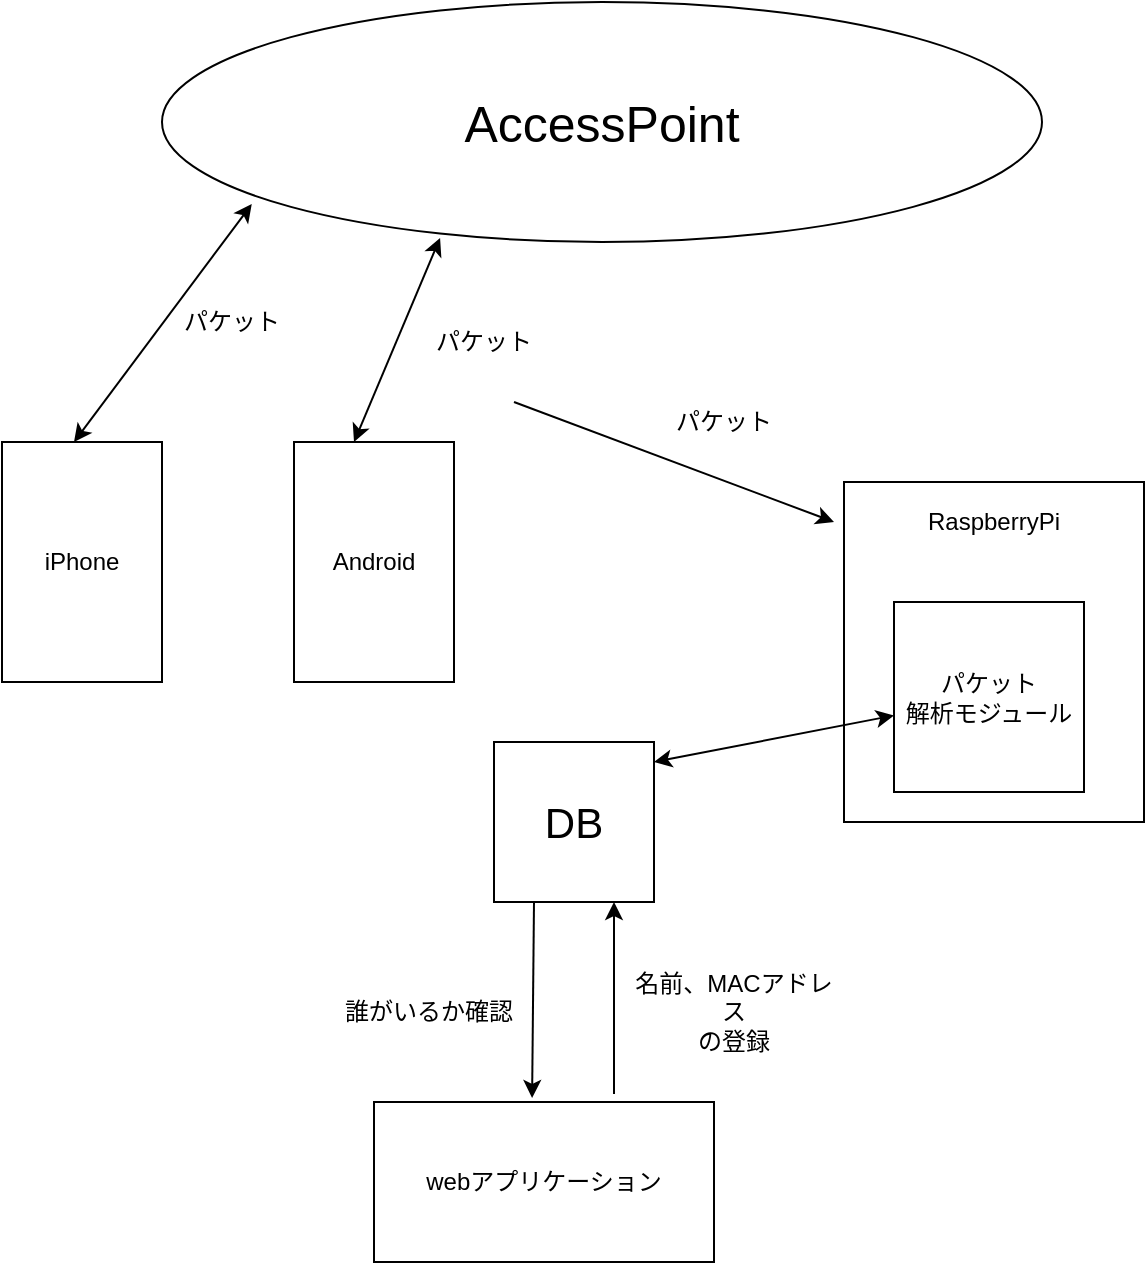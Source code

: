<mxfile version="14.7.2" type="google"><diagram id="2biYUGZQGZF9TxKuvSN3" name="Page-1"><mxGraphModel dx="946" dy="646" grid="1" gridSize="10" guides="1" tooltips="1" connect="1" arrows="1" fold="1" page="1" pageScale="1" pageWidth="827" pageHeight="1169" math="0" shadow="0"><root><mxCell id="0"/><mxCell id="1" parent="0"/><mxCell id="ceNcZb-9BteAUnTfgrpF-1" value="&lt;font style=&quot;font-size: 25px&quot;&gt;AccessPoint&lt;/font&gt;" style="ellipse;whiteSpace=wrap;html=1;" parent="1" vertex="1"><mxGeometry x="194" y="70" width="440" height="120" as="geometry"/></mxCell><mxCell id="ceNcZb-9BteAUnTfgrpF-2" value="iPhone" style="rounded=0;whiteSpace=wrap;html=1;" parent="1" vertex="1"><mxGeometry x="114" y="290" width="80" height="120" as="geometry"/></mxCell><mxCell id="ceNcZb-9BteAUnTfgrpF-3" value="" style="rounded=0;whiteSpace=wrap;html=1;align=center;" parent="1" vertex="1"><mxGeometry x="535" y="310" width="150" height="170" as="geometry"/></mxCell><mxCell id="ceNcZb-9BteAUnTfgrpF-4" value="Android" style="rounded=0;whiteSpace=wrap;html=1;" parent="1" vertex="1"><mxGeometry x="260" y="290" width="80" height="120" as="geometry"/></mxCell><mxCell id="ceNcZb-9BteAUnTfgrpF-5" value="" style="endArrow=classic;startArrow=classic;html=1;entryX=0.102;entryY=0.842;entryDx=0;entryDy=0;entryPerimeter=0;" parent="1" target="ceNcZb-9BteAUnTfgrpF-1" edge="1"><mxGeometry width="50" height="50" relative="1" as="geometry"><mxPoint x="150" y="290" as="sourcePoint"/><mxPoint x="200" y="240" as="targetPoint"/></mxGeometry></mxCell><mxCell id="ceNcZb-9BteAUnTfgrpF-6" value="" style="endArrow=classic;startArrow=classic;html=1;entryX=0.316;entryY=0.983;entryDx=0;entryDy=0;entryPerimeter=0;" parent="1" target="ceNcZb-9BteAUnTfgrpF-1" edge="1"><mxGeometry width="50" height="50" relative="1" as="geometry"><mxPoint x="290" y="290" as="sourcePoint"/><mxPoint x="340" y="240" as="targetPoint"/></mxGeometry></mxCell><mxCell id="ceNcZb-9BteAUnTfgrpF-7" value="パケット" style="text;html=1;strokeColor=none;fillColor=none;align=center;verticalAlign=middle;whiteSpace=wrap;rounded=0;" parent="1" vertex="1"><mxGeometry x="320" y="220" width="70" height="40" as="geometry"/></mxCell><mxCell id="ceNcZb-9BteAUnTfgrpF-8" value="パケット" style="text;html=1;strokeColor=none;fillColor=none;align=center;verticalAlign=middle;whiteSpace=wrap;rounded=0;" parent="1" vertex="1"><mxGeometry x="194" y="210" width="70" height="40" as="geometry"/></mxCell><mxCell id="ceNcZb-9BteAUnTfgrpF-9" value="パケット" style="text;html=1;strokeColor=none;fillColor=none;align=center;verticalAlign=middle;whiteSpace=wrap;rounded=0;" parent="1" vertex="1"><mxGeometry x="440" y="260" width="70" height="40" as="geometry"/></mxCell><mxCell id="ceNcZb-9BteAUnTfgrpF-10" value="&lt;span&gt;RaspberryPi&lt;/span&gt;" style="text;html=1;strokeColor=none;fillColor=none;align=center;verticalAlign=middle;whiteSpace=wrap;rounded=0;" parent="1" vertex="1"><mxGeometry x="590" y="320" width="40" height="20" as="geometry"/></mxCell><mxCell id="ceNcZb-9BteAUnTfgrpF-11" value="" style="endArrow=classic;startArrow=classic;html=1;exitX=1;exitY=0.125;exitDx=0;exitDy=0;exitPerimeter=0;" parent="1" source="ceNcZb-9BteAUnTfgrpF-19" target="ceNcZb-9BteAUnTfgrpF-18" edge="1"><mxGeometry width="50" height="50" relative="1" as="geometry"><mxPoint x="510" y="470" as="sourcePoint"/><mxPoint x="540" y="470.5" as="targetPoint"/></mxGeometry></mxCell><mxCell id="ceNcZb-9BteAUnTfgrpF-12" value="webアプリケーション" style="rounded=0;whiteSpace=wrap;html=1;" parent="1" vertex="1"><mxGeometry x="300" y="620" width="170" height="80" as="geometry"/></mxCell><mxCell id="ceNcZb-9BteAUnTfgrpF-13" value="" style="endArrow=classic;html=1;entryX=0.75;entryY=1;entryDx=0;entryDy=0;" parent="1" target="ceNcZb-9BteAUnTfgrpF-19" edge="1"><mxGeometry width="50" height="50" relative="1" as="geometry"><mxPoint x="420" y="616" as="sourcePoint"/><mxPoint x="702" y="504" as="targetPoint"/></mxGeometry></mxCell><mxCell id="ceNcZb-9BteAUnTfgrpF-14" value="名前、MACアドレス&lt;br&gt;の登録" style="text;html=1;strokeColor=none;fillColor=none;align=center;verticalAlign=middle;whiteSpace=wrap;rounded=0;" parent="1" vertex="1"><mxGeometry x="425" y="539.5" width="110" height="70" as="geometry"/></mxCell><mxCell id="ceNcZb-9BteAUnTfgrpF-15" value="" style="endArrow=classic;html=1;entryX=0.465;entryY=-0.025;entryDx=0;entryDy=0;entryPerimeter=0;exitX=0.25;exitY=1;exitDx=0;exitDy=0;" parent="1" source="ceNcZb-9BteAUnTfgrpF-19" target="ceNcZb-9BteAUnTfgrpF-12" edge="1"><mxGeometry width="50" height="50" relative="1" as="geometry"><mxPoint x="366" y="521" as="sourcePoint"/><mxPoint x="660" y="650" as="targetPoint"/></mxGeometry></mxCell><mxCell id="ceNcZb-9BteAUnTfgrpF-16" value="誰がいるか確認" style="text;html=1;strokeColor=none;fillColor=none;align=center;verticalAlign=middle;whiteSpace=wrap;rounded=0;" parent="1" vertex="1"><mxGeometry x="280" y="564.5" width="95" height="20" as="geometry"/></mxCell><mxCell id="ceNcZb-9BteAUnTfgrpF-17" value="" style="endArrow=classic;html=1;" parent="1" edge="1"><mxGeometry width="50" height="50" relative="1" as="geometry"><mxPoint x="370" y="270" as="sourcePoint"/><mxPoint x="530" y="330" as="targetPoint"/></mxGeometry></mxCell><mxCell id="ceNcZb-9BteAUnTfgrpF-18" value="パケット&lt;br&gt;解析モジュール" style="whiteSpace=wrap;html=1;aspect=fixed;" parent="1" vertex="1"><mxGeometry x="560" y="370" width="95" height="95" as="geometry"/></mxCell><mxCell id="ceNcZb-9BteAUnTfgrpF-19" value="&lt;font style=&quot;font-size: 21px&quot;&gt;DB&lt;/font&gt;" style="whiteSpace=wrap;html=1;aspect=fixed;" parent="1" vertex="1"><mxGeometry x="360" y="440" width="80" height="80" as="geometry"/></mxCell></root></mxGraphModel></diagram></mxfile>